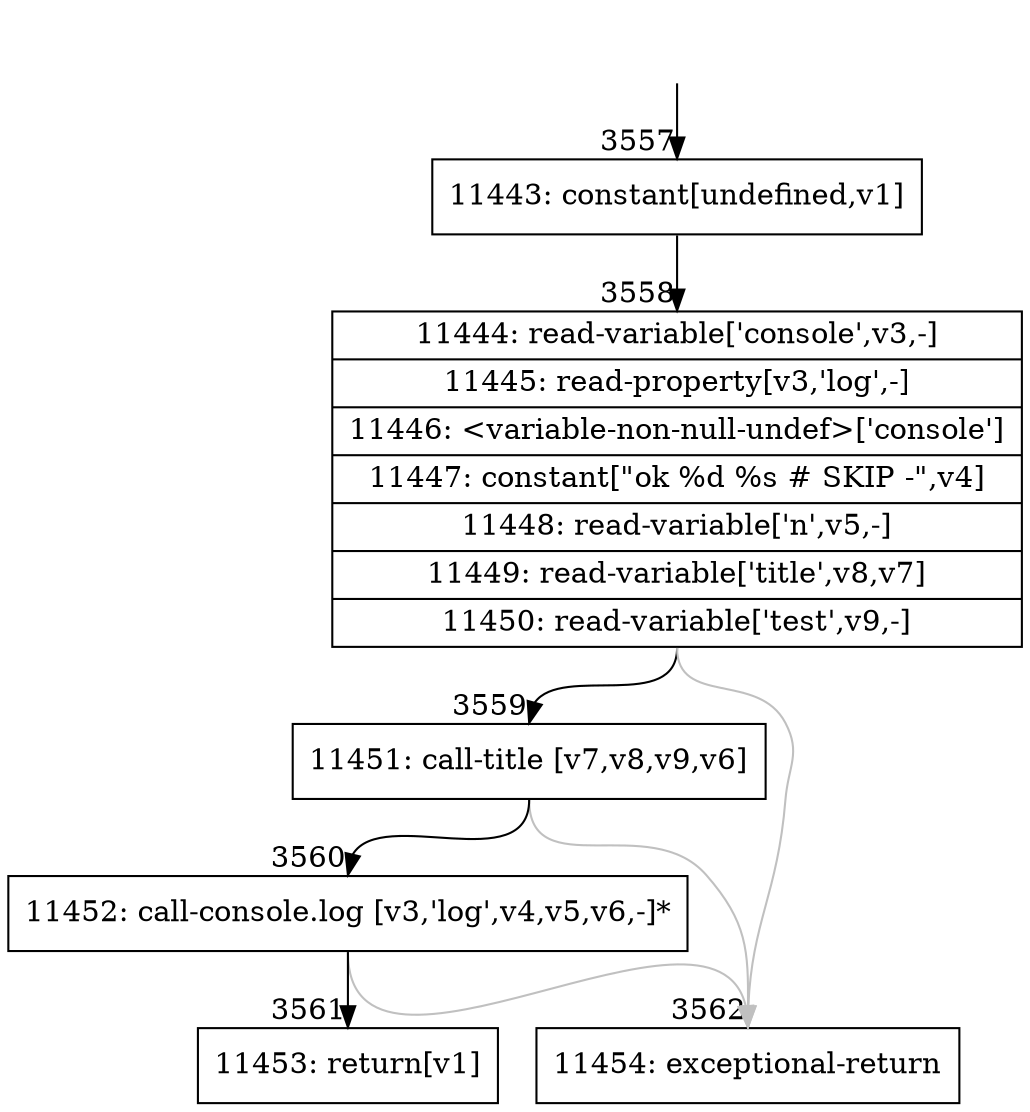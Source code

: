 digraph {
rankdir="TD"
BB_entry320[shape=none,label=""];
BB_entry320 -> BB3557 [tailport=s, headport=n, headlabel="    3557"]
BB3557 [shape=record label="{11443: constant[undefined,v1]}" ] 
BB3557 -> BB3558 [tailport=s, headport=n, headlabel="      3558"]
BB3558 [shape=record label="{11444: read-variable['console',v3,-]|11445: read-property[v3,'log',-]|11446: \<variable-non-null-undef\>['console']|11447: constant[\"ok %d %s # SKIP -\",v4]|11448: read-variable['n',v5,-]|11449: read-variable['title',v8,v7]|11450: read-variable['test',v9,-]}" ] 
BB3558 -> BB3559 [tailport=s, headport=n, headlabel="      3559"]
BB3558 -> BB3562 [tailport=s, headport=n, color=gray, headlabel="      3562"]
BB3559 [shape=record label="{11451: call-title [v7,v8,v9,v6]}" ] 
BB3559 -> BB3560 [tailport=s, headport=n, headlabel="      3560"]
BB3559 -> BB3562 [tailport=s, headport=n, color=gray]
BB3560 [shape=record label="{11452: call-console.log [v3,'log',v4,v5,v6,-]*}" ] 
BB3560 -> BB3561 [tailport=s, headport=n, headlabel="      3561"]
BB3560 -> BB3562 [tailport=s, headport=n, color=gray]
BB3561 [shape=record label="{11453: return[v1]}" ] 
BB3562 [shape=record label="{11454: exceptional-return}" ] 
//#$~ 4100
}
